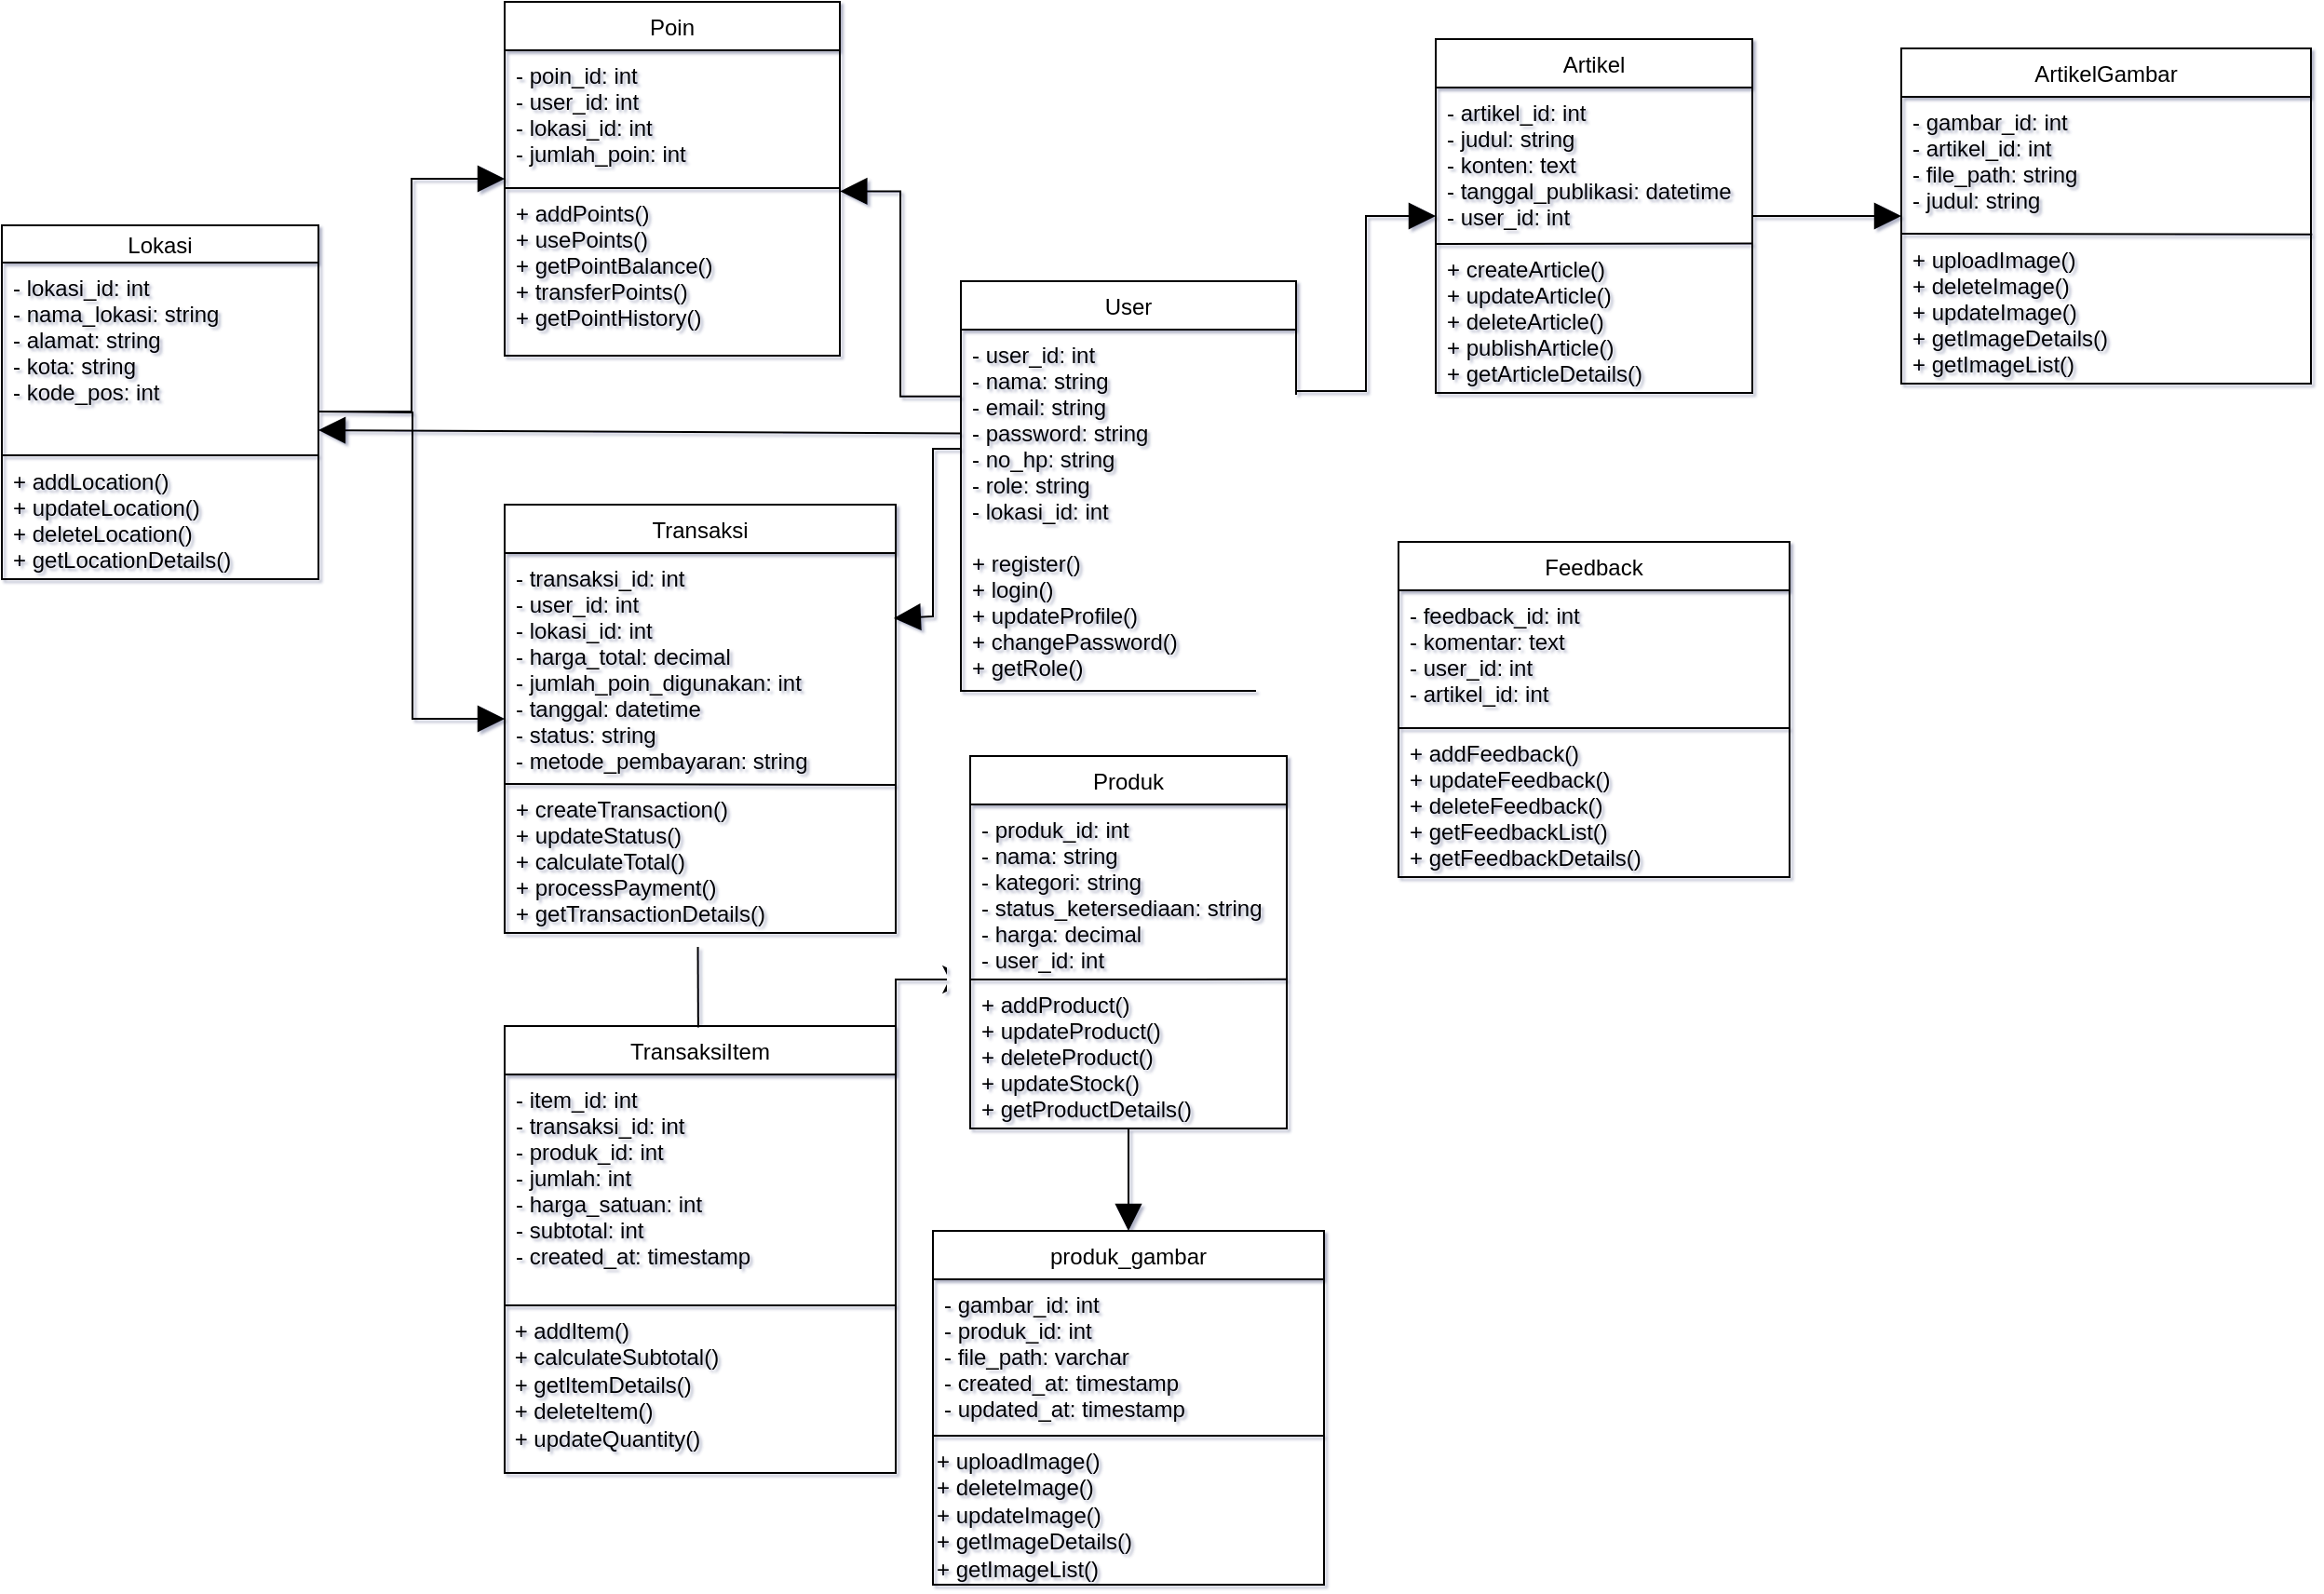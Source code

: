 <mxfile>
    <diagram id="EcoZense_Class_Diagram" name="EcoZense Class Diagram">
        <mxGraphModel dx="1639" dy="1785" grid="1" gridSize="10" guides="1" tooltips="1" connect="1" arrows="1" fold="1" page="1" pageScale="1" pageWidth="827" pageHeight="1169" background="none" math="0" shadow="1">
            <root>
                <mxCell id="0"/>
                <mxCell id="1" parent="0"/>
                <mxCell id="Lokasi" value="Lokasi" style="swimlane;fontStyle=0;childLayout=stackLayout;horizontal=1;startSize=20;horizontalStack=0;resizeParent=1;resizeParentMax=0;resizeLast=0;collapsible=1;marginBottom=0;" parent="1" vertex="1">
                    <mxGeometry x="-540" y="10" width="170" height="190" as="geometry"/>
                </mxCell>
                <mxCell id="Lokasi_Attributes" value="- lokasi_id: int&#xa;- nama_lokasi: string&#xa;- alamat: string&#xa;- kota: string&#xa;- kode_pos: int" style="text;strokeColor=none;fillColor=none;align=left;verticalAlign=top;spacingLeft=4;spacingRight=4;overflow=hidden;rotatable=0;points=[[0,0.5],[1,0.5]];portConstraint=eastwest;" parent="Lokasi" vertex="1">
                    <mxGeometry y="20" width="170" height="104" as="geometry"/>
                </mxCell>
                <mxCell id="4" value="" style="endArrow=none;html=1;" parent="Lokasi" edge="1">
                    <mxGeometry width="50" height="50" relative="1" as="geometry">
                        <mxPoint y="123.52" as="sourcePoint"/>
                        <mxPoint x="170.34" y="123.52" as="targetPoint"/>
                    </mxGeometry>
                </mxCell>
                <mxCell id="Lokasi_Operations" value="+ addLocation() &#xa;+ updateLocation() &#xa;+ deleteLocation() &#xa;+ getLocationDetails()" style="text;strokeColor=none;fillColor=none;align=left;verticalAlign=top;spacingLeft=4;spacingRight=4;overflow=hidden;rotatable=0;points=[[0,0.5],[1,0.5]];portConstraint=eastwest;" parent="Lokasi" vertex="1">
                    <mxGeometry y="124" width="170" height="66" as="geometry"/>
                </mxCell>
                <mxCell id="Artikel" value="Artikel" style="swimlane;fontStyle=0;childLayout=stackLayout;horizontal=1;startSize=26;horizontalStack=0;resizeParent=1;resizeParentMax=0;resizeLast=0;collapsible=1;marginBottom=0;" parent="1" vertex="1">
                    <mxGeometry x="230" y="-90" width="170" height="190" as="geometry"/>
                </mxCell>
                <mxCell id="Artikel_Attributes" value="- artikel_id: int&#xa;- judul: string&#xa;- konten: text&#xa;- tanggal_publikasi: datetime&#xa;- user_id: int" style="text;strokeColor=none;fillColor=none;align=left;verticalAlign=top;spacingLeft=4;spacingRight=4;overflow=hidden;rotatable=0;points=[[0,0.5],[1,0.5]];portConstraint=eastwest;" parent="Artikel" vertex="1">
                    <mxGeometry y="26" width="170" height="84" as="geometry"/>
                </mxCell>
                <mxCell id="62" value="" style="endArrow=none;html=1;entryX=1.003;entryY=-0.003;entryDx=0;entryDy=0;entryPerimeter=0;" parent="Artikel" target="Artikel_Operations" edge="1">
                    <mxGeometry width="50" height="50" relative="1" as="geometry">
                        <mxPoint y="110" as="sourcePoint"/>
                        <mxPoint x="50" y="110" as="targetPoint"/>
                    </mxGeometry>
                </mxCell>
                <mxCell id="Artikel_Operations" value="+ createArticle() &#xa;+ updateArticle() &#xa;+ deleteArticle() &#xa;+ publishArticle() &#xa;+ getArticleDetails()" style="text;strokeColor=none;fillColor=none;align=left;verticalAlign=top;spacingLeft=4;spacingRight=4;overflow=hidden;rotatable=0;points=[[0,0.5],[1,0.5]];portConstraint=eastwest;" parent="Artikel" vertex="1">
                    <mxGeometry y="110" width="170" height="80" as="geometry"/>
                </mxCell>
                <mxCell id="76" style="edgeStyle=none;html=1;exitX=0.5;exitY=1;exitDx=0;exitDy=0;entryX=0.5;entryY=0;entryDx=0;entryDy=0;endArrow=block;endFill=1;endSize=12;" parent="1" source="Produk" target="68" edge="1">
                    <mxGeometry relative="1" as="geometry"/>
                </mxCell>
                <mxCell id="Produk" value="Produk" style="swimlane;fontStyle=0;childLayout=stackLayout;horizontal=1;startSize=26;horizontalStack=0;resizeParent=1;resizeParentMax=0;resizeLast=0;collapsible=1;marginBottom=0;" parent="1" vertex="1">
                    <mxGeometry x="-20" y="295" width="170" height="200" as="geometry"/>
                </mxCell>
                <mxCell id="Produk_Attributes" value="- produk_id: int&#xa;- nama: string&#xa;- kategori: string&#xa;- status_ketersediaan: string&#xa;- harga: decimal&#xa;- user_id: int" style="text;strokeColor=none;fillColor=none;align=left;verticalAlign=top;spacingLeft=4;spacingRight=4;overflow=hidden;rotatable=0;points=[[0,0.5],[1,0.5]];portConstraint=eastwest;" parent="Produk" vertex="1">
                    <mxGeometry y="26" width="170" height="94" as="geometry"/>
                </mxCell>
                <mxCell id="7" value="" style="endArrow=none;html=1;entryX=1;entryY=-0.001;entryDx=0;entryDy=0;entryPerimeter=0;" parent="Produk" target="Produk_Operations" edge="1">
                    <mxGeometry width="50" height="50" relative="1" as="geometry">
                        <mxPoint y="120" as="sourcePoint"/>
                        <mxPoint x="175" y="120" as="targetPoint"/>
                    </mxGeometry>
                </mxCell>
                <mxCell id="Produk_Operations" value="+ addProduct() &#xa;+ updateProduct() &#xa;+ deleteProduct() &#xa;+ updateStock() &#xa;+ getProductDetails()" style="text;strokeColor=none;fillColor=none;align=left;verticalAlign=top;spacingLeft=4;spacingRight=4;overflow=hidden;rotatable=0;points=[[0,0.5],[1,0.5]];portConstraint=eastwest;" parent="Produk" vertex="1">
                    <mxGeometry y="120" width="170" height="80" as="geometry"/>
                </mxCell>
                <mxCell id="Transaksi" value="Transaksi" style="swimlane;fontStyle=0;childLayout=stackLayout;horizontal=1;startSize=26;horizontalStack=0;resizeParent=1;resizeParentMax=0;resizeLast=0;collapsible=1;marginBottom=0;" parent="1" vertex="1">
                    <mxGeometry x="-270" y="160" width="210" height="230" as="geometry"/>
                </mxCell>
                <mxCell id="Transaksi_Attributes" value="- transaksi_id: int&#xa;- user_id: int&#xa;- lokasi_id: int&#xa;- harga_total: decimal&#xa;- jumlah_poin_digunakan: int&#xa;- tanggal: datetime&#xa;- status: string&#xa;- metode_pembayaran: string" style="text;strokeColor=none;fillColor=none;align=left;verticalAlign=top;spacingLeft=4;spacingRight=4;overflow=hidden;rotatable=0;points=[[0,0.5],[1,0.5]];portConstraint=eastwest;" parent="Transaksi" vertex="1">
                    <mxGeometry y="26" width="210" height="124" as="geometry"/>
                </mxCell>
                <mxCell id="5" value="" style="endArrow=none;html=1;entryX=1.002;entryY=1.004;entryDx=0;entryDy=0;entryPerimeter=0;" parent="Transaksi" target="Transaksi_Attributes" edge="1">
                    <mxGeometry width="50" height="50" relative="1" as="geometry">
                        <mxPoint x="-5.684e-14" y="150" as="sourcePoint"/>
                        <mxPoint x="170.34" y="150" as="targetPoint"/>
                    </mxGeometry>
                </mxCell>
                <mxCell id="Transaksi_Operations" value="+ createTransaction() &#xa;+ updateStatus() &#xa;+ calculateTotal()&#xa;+ processPayment()&#xa;+ getTransactionDetails()" style="text;strokeColor=none;fillColor=none;align=left;verticalAlign=top;spacingLeft=4;spacingRight=4;overflow=hidden;rotatable=0;points=[[0,0.5],[1,0.5]];portConstraint=eastwest;" parent="Transaksi" vertex="1">
                    <mxGeometry y="150" width="210" height="80" as="geometry"/>
                </mxCell>
                <mxCell id="Poin" value="Poin" style="swimlane;fontStyle=0;childLayout=stackLayout;horizontal=1;startSize=26;horizontalStack=0;resizeParent=1;resizeParentMax=0;resizeLast=0;collapsible=1;marginBottom=0;" parent="1" vertex="1">
                    <mxGeometry x="-270" y="-110" width="180" height="190" as="geometry"/>
                </mxCell>
                <mxCell id="Poin_Attributes" value="- poin_id: int&#xa;- user_id: int&#xa;- lokasi_id: int&#xa;- jumlah_poin: int" style="text;strokeColor=none;fillColor=none;align=left;verticalAlign=top;spacingLeft=4;spacingRight=4;overflow=hidden;rotatable=0;points=[[0,0.5],[1,0.5]];portConstraint=eastwest;" parent="Poin" vertex="1">
                    <mxGeometry y="26" width="180" height="74" as="geometry"/>
                </mxCell>
                <mxCell id="6" value="" style="endArrow=none;html=1;" parent="Poin" edge="1">
                    <mxGeometry width="50" height="50" relative="1" as="geometry">
                        <mxPoint y="100" as="sourcePoint"/>
                        <mxPoint x="180" y="100" as="targetPoint"/>
                    </mxGeometry>
                </mxCell>
                <mxCell id="Poin_Operations" value="+ addPoints() &#xa;+ usePoints() &#xa;+ getPointBalance()&#xa;+ transferPoints() &#xa;+ getPointHistory()" style="text;strokeColor=none;fillColor=none;align=left;verticalAlign=top;spacingLeft=4;spacingRight=4;overflow=hidden;rotatable=0;points=[[0,0.5],[1,0.5]];portConstraint=eastwest;" parent="Poin" vertex="1">
                    <mxGeometry y="100" width="180" height="90" as="geometry"/>
                </mxCell>
                <mxCell id="Feedback" value="Feedback" style="swimlane;fontStyle=0;childLayout=stackLayout;horizontal=1;startSize=26;horizontalStack=0;resizeParent=1;resizeParentMax=0;resizeLast=0;collapsible=1;marginBottom=0;" parent="1" vertex="1">
                    <mxGeometry x="210" y="180" width="210" height="180" as="geometry"/>
                </mxCell>
                <mxCell id="Feedback_Attributes" value="- feedback_id: int&#xa;- komentar: text&#xa;- user_id: int&#xa;- artikel_id: int" style="text;strokeColor=none;fillColor=none;align=left;verticalAlign=top;spacingLeft=4;spacingRight=4;overflow=hidden;rotatable=0;points=[[0,0.5],[1,0.5]];portConstraint=eastwest;" parent="Feedback" vertex="1">
                    <mxGeometry y="26" width="210" height="74" as="geometry"/>
                </mxCell>
                <mxCell id="65" value="" style="endArrow=none;html=1;" parent="Feedback" edge="1">
                    <mxGeometry width="50" height="50" relative="1" as="geometry">
                        <mxPoint y="100" as="sourcePoint"/>
                        <mxPoint x="210" y="100" as="targetPoint"/>
                    </mxGeometry>
                </mxCell>
                <mxCell id="Feedback_Operations" value="+ addFeedback() &#xa;+ updateFeedback() &#xa;+ deleteFeedback() &#xa;+ getFeedbackList()&#xa;+ getFeedbackDetails()" style="text;strokeColor=none;fillColor=none;align=left;verticalAlign=top;spacingLeft=4;spacingRight=4;overflow=hidden;rotatable=0;points=[[0,0.5],[1,0.5]];portConstraint=eastwest;" parent="Feedback" vertex="1">
                    <mxGeometry y="100" width="210" height="80" as="geometry"/>
                </mxCell>
                <mxCell id="ArtikelGambar" value="ArtikelGambar" style="swimlane;fontStyle=0;childLayout=stackLayout;horizontal=1;startSize=26;horizontalStack=0;resizeParent=1;resizeParentMax=0;resizeLast=0;collapsible=1;marginBottom=0;" parent="1" vertex="1">
                    <mxGeometry x="480" y="-85" width="220" height="180" as="geometry"/>
                </mxCell>
                <mxCell id="ArtikelGambar_Attributes" value="- gambar_id: int&#xa;- artikel_id: int&#xa;- file_path: string&#xa;- judul: string" style="text;strokeColor=none;fillColor=none;align=left;verticalAlign=top;spacingLeft=4;spacingRight=4;overflow=hidden;rotatable=0;points=[[0,0.5],[1,0.5]];portConstraint=eastwest;" parent="ArtikelGambar" vertex="1">
                    <mxGeometry y="26" width="220" height="74" as="geometry"/>
                </mxCell>
                <mxCell id="67" value="" style="endArrow=none;html=1;entryX=1.003;entryY=0.998;entryDx=0;entryDy=0;entryPerimeter=0;" parent="ArtikelGambar" target="ArtikelGambar_Attributes" edge="1">
                    <mxGeometry width="50" height="50" relative="1" as="geometry">
                        <mxPoint y="99.44" as="sourcePoint"/>
                        <mxPoint x="160" y="99.44" as="targetPoint"/>
                    </mxGeometry>
                </mxCell>
                <mxCell id="ArtikelGambar_Operations" value="+ uploadImage() &#xa;+ deleteImage() &#xa;+ updateImage() &#xa;+ getImageDetails()&#xa;+ getImageList()" style="text;strokeColor=none;fillColor=none;align=left;verticalAlign=top;spacingLeft=4;spacingRight=4;overflow=hidden;rotatable=0;points=[[0,0.5],[1,0.5]];portConstraint=eastwest;" parent="ArtikelGambar" vertex="1">
                    <mxGeometry y="100" width="220" height="80" as="geometry"/>
                </mxCell>
                <mxCell id="User_Lokasi" value="" style="endArrow=block;endFill=1;endSize=12;html=1;exitX=0.001;exitY=0.251;exitDx=0;exitDy=0;exitPerimeter=0;" parent="1" edge="1">
                    <mxGeometry width="50" height="50" relative="1" as="geometry">
                        <mxPoint x="-24.82" y="121.694" as="sourcePoint"/>
                        <mxPoint x="-370" y="120" as="targetPoint"/>
                        <Array as="points"/>
                    </mxGeometry>
                </mxCell>
                <mxCell id="User_Artikel" value="" style="endArrow=block;endFill=1;endSize=12;html=1;entryX=0;entryY=0.5;entryDx=0;entryDy=0;exitX=1.001;exitY=0.17;exitDx=0;exitDy=0;exitPerimeter=0;rounded=0;edgeStyle=orthogonalEdgeStyle;" parent="1" source="58" target="Artikel" edge="1">
                    <mxGeometry width="50" height="50" relative="1" as="geometry">
                        <mxPoint x="160" y="100" as="sourcePoint"/>
                        <mxPoint x="440" y="130" as="targetPoint"/>
                    </mxGeometry>
                </mxCell>
                <mxCell id="User_Transaksi" value="" style="endArrow=block;endFill=1;endSize=12;html=1;rounded=0;curved=0;entryX=0.995;entryY=0.282;entryDx=0;entryDy=0;entryPerimeter=0;exitX=0.001;exitY=0.33;exitDx=0;exitDy=0;exitPerimeter=0;" parent="1" source="58" target="Transaksi_Attributes" edge="1">
                    <mxGeometry width="50" height="50" relative="1" as="geometry">
                        <mxPoint x="-30" y="160" as="sourcePoint"/>
                        <mxPoint x="-40" y="240" as="targetPoint"/>
                        <Array as="points">
                            <mxPoint x="-30" y="130"/>
                            <mxPoint x="-40" y="130"/>
                            <mxPoint x="-40" y="220"/>
                        </Array>
                    </mxGeometry>
                </mxCell>
                <mxCell id="User_Poin" value="" style="endArrow=block;endFill=1;endSize=12;html=1;exitX=0;exitY=0.185;exitDx=0;exitDy=0;entryX=1.001;entryY=0.019;entryDx=0;entryDy=0;exitPerimeter=0;entryPerimeter=0;rounded=0;edgeStyle=orthogonalEdgeStyle;" parent="1" source="58" target="Poin_Operations" edge="1">
                    <mxGeometry width="50" height="50" relative="1" as="geometry">
                        <mxPoint x="-19.52" y="111.9" as="sourcePoint"/>
                        <mxPoint x="440" y="290" as="targetPoint"/>
                    </mxGeometry>
                </mxCell>
                <mxCell id="User_Feedback" value="" style="endArrow=block;endFill=1;endSize=12;html=1;exitX=0.996;exitY=0.556;exitDx=0;exitDy=0;entryX=0;entryY=0.5;entryDx=0;entryDy=0;exitPerimeter=0;edgeStyle=orthogonalEdgeStyle;rounded=0;curved=0;" parent="1" source="58" target="Feedback" edge="1">
                    <mxGeometry width="50" height="50" relative="1" as="geometry">
                        <mxPoint x="140" y="130" as="sourcePoint"/>
                        <mxPoint x="40" y="450" as="targetPoint"/>
                    </mxGeometry>
                </mxCell>
                <mxCell id="Artikel_Feedback" value="" style="endArrow=block;endFill=1;endSize=12;html=1;exitX=0.494;exitY=1.068;exitDx=0;exitDy=0;exitPerimeter=0;" parent="1" source="Artikel_Operations" target="Feedback" edge="1">
                    <mxGeometry width="50" height="50" relative="1" as="geometry">
                        <mxPoint x="630" y="130" as="sourcePoint"/>
                        <mxPoint x="70" y="450" as="targetPoint"/>
                    </mxGeometry>
                </mxCell>
                <mxCell id="Artikel_ArtikelGambar" value="" style="endArrow=block;endFill=1;endSize=12;html=1;exitX=1;exitY=0.5;exitDx=0;exitDy=0;entryX=0;entryY=0.5;entryDx=0;entryDy=0;" parent="1" source="Artikel" target="ArtikelGambar" edge="1">
                    <mxGeometry width="50" height="50" relative="1" as="geometry">
                        <mxPoint x="630" y="130" as="sourcePoint"/>
                        <mxPoint x="270" y="450" as="targetPoint"/>
                    </mxGeometry>
                </mxCell>
                <mxCell id="Lokasi_Transaksi" value="" style="endArrow=block;endFill=1;endSize=12;html=1;entryX=0;entryY=0.5;entryDx=0;entryDy=0;edgeStyle=orthogonalEdgeStyle;rounded=0;curved=0;" parent="1" target="Transaksi" edge="1">
                    <mxGeometry width="50" height="50" relative="1" as="geometry">
                        <mxPoint x="-370" y="110" as="sourcePoint"/>
                        <mxPoint x="240" y="290" as="targetPoint"/>
                    </mxGeometry>
                </mxCell>
                <mxCell id="Lokasi_Poin" value="" style="endArrow=block;endFill=1;endSize=12;html=1;entryX=0;entryY=0.5;entryDx=0;entryDy=0;edgeStyle=elbowEdgeStyle;rounded=0;curved=0;" parent="1" target="Poin" edge="1">
                    <mxGeometry width="50" height="50" relative="1" as="geometry">
                        <mxPoint x="-370" y="110" as="sourcePoint"/>
                        <mxPoint x="440" y="290" as="targetPoint"/>
                    </mxGeometry>
                </mxCell>
                <mxCell id="57" value="User" style="swimlane;fontStyle=0;childLayout=stackLayout;horizontal=1;startSize=26;horizontalStack=0;resizeParent=1;resizeParentMax=0;resizeLast=0;collapsible=1;marginBottom=0;" parent="1" vertex="1">
                    <mxGeometry x="-25" y="40" width="180" height="220" as="geometry"/>
                </mxCell>
                <mxCell id="58" value="- user_id: int&#xa;- nama: string&#xa;- email: string&#xa;- password: string&#xa;- no_hp: string&#xa;- role: string&#xa;- lokasi_id: int&#xa;&#xa;+ register() &#xa;+ login()&#xa;+ updateProfile() &#xa;+ changePassword() &#xa;+ getRole()" style="text;strokeColor=none;fillColor=none;align=left;verticalAlign=top;spacingLeft=4;spacingRight=4;overflow=hidden;rotatable=0;points=[[0,0.5],[1,0.5]];portConstraint=eastwest;" parent="57" vertex="1">
                    <mxGeometry y="26" width="180" height="194" as="geometry"/>
                </mxCell>
                <mxCell id="61" value="" style="endArrow=none;html=1;" parent="1" edge="1">
                    <mxGeometry width="50" height="50" relative="1" as="geometry">
                        <mxPoint x="-25" y="180" as="sourcePoint"/>
                        <mxPoint x="155" y="180" as="targetPoint"/>
                    </mxGeometry>
                </mxCell>
                <mxCell id="68" value="produk_gambar" style="swimlane;fontStyle=0;childLayout=stackLayout;horizontal=1;startSize=26;horizontalStack=0;resizeParent=1;resizeParentMax=0;resizeLast=0;collapsible=1;marginBottom=0;" parent="1" vertex="1">
                    <mxGeometry x="-40" y="550" width="210" height="190" as="geometry"/>
                </mxCell>
                <mxCell id="73" value="" style="endArrow=none;html=1;" parent="68" edge="1">
                    <mxGeometry width="50" height="50" relative="1" as="geometry">
                        <mxPoint y="110" as="sourcePoint"/>
                        <mxPoint x="210" y="110" as="targetPoint"/>
                    </mxGeometry>
                </mxCell>
                <mxCell id="69" value="- gambar_id: int&#xa;- produk_id: int&#xa;- file_path: varchar&#xa;- created_at: timestamp&#xa;- updated_at: timestamp" style="text;strokeColor=none;fillColor=none;align=left;verticalAlign=top;spacingLeft=4;spacingRight=4;overflow=hidden;rotatable=0;points=[[0,0.5],[1,0.5]];portConstraint=eastwest;" parent="68" vertex="1">
                    <mxGeometry y="26" width="210" height="84" as="geometry"/>
                </mxCell>
                <mxCell id="72" value="+ uploadImage() &#xa;+ deleteImage() &#xa;+ updateImage() &#xa;+ getImageDetails()&#xa;+ getImageList()" style="text;whiteSpace=wrap;" parent="68" vertex="1">
                    <mxGeometry y="110" width="210" height="80" as="geometry"/>
                </mxCell>
                <mxCell id="79" style="edgeStyle=none;html=1;exitX=0.5;exitY=0;exitDx=0;exitDy=0;entryX=0.496;entryY=1.002;entryDx=0;entryDy=0;entryPerimeter=0;endArrow=none;endFill=0;" parent="1" source="Produk" target="58" edge="1">
                    <mxGeometry relative="1" as="geometry"/>
                </mxCell>
                <mxCell id="83" value="TransaksiItem" style="swimlane;fontStyle=0;childLayout=stackLayout;horizontal=1;startSize=26;horizontalStack=0;resizeParent=1;resizeParentMax=0;resizeLast=0;collapsible=1;marginBottom=0;" parent="1" vertex="1">
                    <mxGeometry x="-270" y="440" width="210" height="240" as="geometry"/>
                </mxCell>
                <mxCell id="85" value="- item_id: int&#xa;- transaksi_id: int&#xa;- produk_id: int&#xa;- jumlah: int&#xa;- harga_satuan: int&#xa;- subtotal: int&#xa;- created_at: timestamp&#xa;&#xa;" style="text;strokeColor=none;fillColor=none;align=left;verticalAlign=top;spacingLeft=4;spacingRight=4;overflow=hidden;rotatable=0;points=[[0,0.5],[1,0.5]];portConstraint=eastwest;" parent="83" vertex="1">
                    <mxGeometry y="26" width="210" height="124" as="geometry"/>
                </mxCell>
                <mxCell id="88" value="" style="endArrow=none;html=1;" parent="83" edge="1">
                    <mxGeometry width="50" height="50" relative="1" as="geometry">
                        <mxPoint y="150" as="sourcePoint"/>
                        <mxPoint x="210" y="150" as="targetPoint"/>
                    </mxGeometry>
                </mxCell>
                <mxCell id="87" value=" + addItem() &#xa; + calculateSubtotal()&#xa; + getItemDetails()&#xa; + deleteItem()&#xa; + updateQuantity()&#xa;&#xa;&#xa;" style="text;whiteSpace=wrap;" parent="83" vertex="1">
                    <mxGeometry y="150" width="210" height="90" as="geometry"/>
                </mxCell>
                <mxCell id="90" style="edgeStyle=none;html=1;exitX=0.495;exitY=0.003;exitDx=0;exitDy=0;entryX=0.494;entryY=1.009;entryDx=0;entryDy=0;entryPerimeter=0;exitPerimeter=0;endArrow=none;endFill=0;" parent="1" source="83" target="Transaksi_Operations" edge="1">
                    <mxGeometry relative="1" as="geometry"/>
                </mxCell>
                <mxCell id="93" style="edgeStyle=none;html=1;exitX=1;exitY=0;exitDx=0;exitDy=0;entryX=0.001;entryY=1;entryDx=0;entryDy=0;entryPerimeter=0;endArrow=classic;endFill=1;rounded=0;curved=0;endSize=12;" parent="1" source="83" target="Produk_Attributes" edge="1">
                    <mxGeometry relative="1" as="geometry">
                        <mxPoint x="-30" y="390" as="targetPoint"/>
                        <Array as="points">
                            <mxPoint x="-60" y="415"/>
                        </Array>
                    </mxGeometry>
                </mxCell>
            </root>
        </mxGraphModel>
    </diagram>
</mxfile>